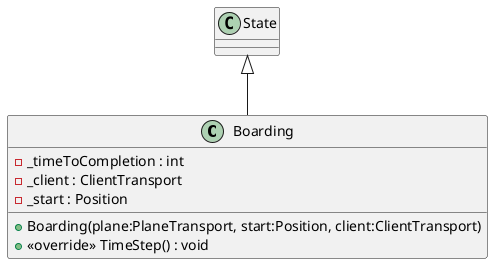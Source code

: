 @startuml
class Boarding {
    - _timeToCompletion : int
    - _client : ClientTransport
    - _start : Position
    + Boarding(plane:PlaneTransport, start:Position, client:ClientTransport)
    + <<override>> TimeStep() : void
}
State <|-- Boarding
@enduml
